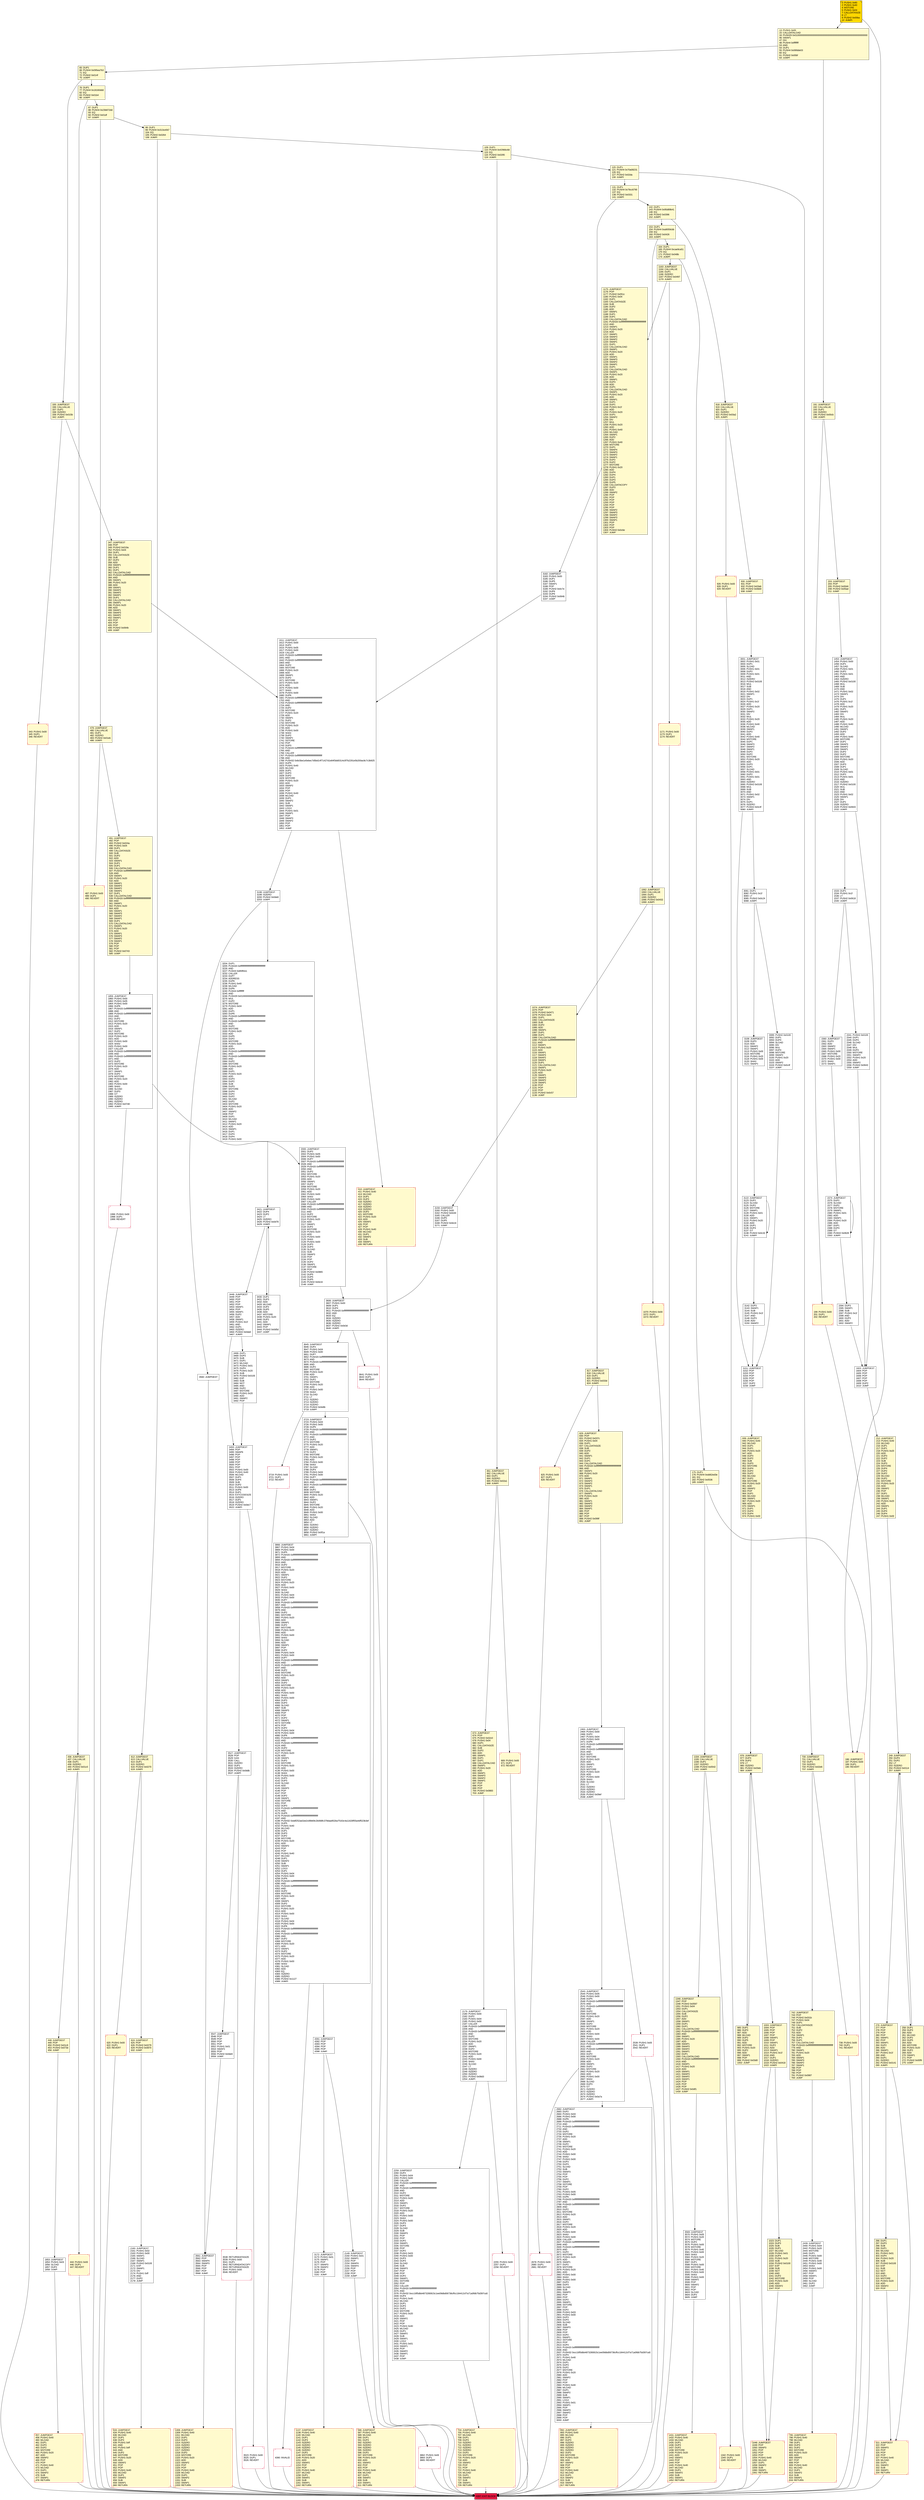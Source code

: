 digraph G {
bgcolor=transparent rankdir=UD;
node [shape=box style=filled color=black fillcolor=white fontname=arial fontcolor=black];
1560 [label="1560: JUMPDEST\l1561: DUP3\l1562: ADD\l1563: SWAP2\l1564: SWAP1\l1565: PUSH1 0x00\l1567: MSTORE\l1568: PUSH1 0x20\l1570: PUSH1 0x00\l1572: SHA3\l1573: SWAP1\l" ];
1594 [label="1594: DUP3\l1595: SWAP1\l1596: SUB\l1597: PUSH1 0x1f\l1599: AND\l1600: DUP3\l1601: ADD\l1602: SWAP2\l" ];
2000 [label="2000: JUMPDEST\l2001: DUP2\l2002: PUSH1 0x05\l2004: PUSH1 0x00\l2006: DUP7\l2007: PUSH20 0xffffffffffffffffffffffffffffffffffffffff\l2028: AND\l2029: PUSH20 0xffffffffffffffffffffffffffffffffffffffff\l2050: AND\l2051: DUP2\l2052: MSTORE\l2053: PUSH1 0x20\l2055: ADD\l2056: SWAP1\l2057: DUP2\l2058: MSTORE\l2059: PUSH1 0x20\l2061: ADD\l2062: PUSH1 0x00\l2064: SHA3\l2065: PUSH1 0x00\l2067: CALLER\l2068: PUSH20 0xffffffffffffffffffffffffffffffffffffffff\l2089: AND\l2090: PUSH20 0xffffffffffffffffffffffffffffffffffffffff\l2111: AND\l2112: DUP2\l2113: MSTORE\l2114: PUSH1 0x20\l2116: ADD\l2117: SWAP1\l2118: DUP2\l2119: MSTORE\l2120: PUSH1 0x20\l2122: ADD\l2123: PUSH1 0x00\l2125: SHA3\l2126: PUSH1 0x00\l2128: DUP3\l2129: DUP3\l2130: SLOAD\l2131: SUB\l2132: SWAP3\l2133: POP\l2134: POP\l2135: DUP2\l2136: SWAP1\l2137: SSTORE\l2138: POP\l2139: PUSH2 0x0865\l2142: DUP5\l2143: DUP5\l2144: DUP5\l2145: PUSH2 0x0e16\l2148: JUMP\l" ];
258 [label="258: DUP1\l259: DUP3\l260: ADD\l261: MLOAD\l262: DUP2\l263: DUP5\l264: ADD\l265: MSTORE\l266: PUSH1 0x20\l268: DUP2\l269: ADD\l270: SWAP1\l271: POP\l272: PUSH2 0x00f9\l275: JUMP\l" fillcolor=lemonchiffon ];
491 [label="491: JUMPDEST\l492: POP\l493: PUSH2 0x024a\l496: PUSH1 0x04\l498: DUP1\l499: CALLDATASIZE\l500: SUB\l501: DUP2\l502: ADD\l503: SWAP1\l504: DUP1\l505: DUP1\l506: CALLDATALOAD\l507: PUSH20 0xffffffffffffffffffffffffffffffffffffffff\l528: AND\l529: SWAP1\l530: PUSH1 0x20\l532: ADD\l533: SWAP1\l534: SWAP3\l535: SWAP2\l536: SWAP1\l537: DUP1\l538: CALLDATALOAD\l539: PUSH20 0xffffffffffffffffffffffffffffffffffffffff\l560: AND\l561: SWAP1\l562: PUSH1 0x20\l564: ADD\l565: SWAP1\l566: SWAP3\l567: SWAP2\l568: SWAP1\l569: DUP1\l570: CALLDATALOAD\l571: SWAP1\l572: PUSH1 0x20\l574: ADD\l575: SWAP1\l576: SWAP3\l577: SWAP2\l578: SWAP1\l579: POP\l580: POP\l581: POP\l582: PUSH2 0x0743\l585: JUMP\l" fillcolor=lemonchiffon ];
164 [label="164: DUP1\l165: PUSH4 0xcae9ca51\l170: EQ\l171: PUSH2 0x048b\l174: JUMPI\l" fillcolor=lemonchiffon ];
939 [label="939: JUMPDEST\l940: PUSH1 0x40\l942: MLOAD\l943: DUP1\l944: DUP1\l945: PUSH1 0x20\l947: ADD\l948: DUP3\l949: DUP2\l950: SUB\l951: DUP3\l952: MSTORE\l953: DUP4\l954: DUP2\l955: DUP2\l956: MLOAD\l957: DUP2\l958: MSTORE\l959: PUSH1 0x20\l961: ADD\l962: SWAP2\l963: POP\l964: DUP1\l965: MLOAD\l966: SWAP1\l967: PUSH1 0x20\l969: ADD\l970: SWAP1\l971: DUP1\l972: DUP4\l973: DUP4\l974: PUSH1 0x00\l" fillcolor=lemonchiffon ];
3081 [label="3081: DUP1\l3082: PUSH1 0x1f\l3084: LT\l3085: PUSH2 0x0c24\l3088: JUMPI\l" ];
444 [label="444: PUSH1 0x00\l446: DUP1\l447: REVERT\l" fillcolor=lemonchiffon shape=Msquare color=crimson ];
3527 [label="3527: JUMPDEST\l3528: POP\l3529: GAS\l3530: CALL\l3531: ISZERO\l3532: DUP1\l3533: ISZERO\l3534: PUSH2 0x0ddb\l3537: JUMPI\l" ];
1308 [label="1308: JUMPDEST\l1309: PUSH1 0x40\l1311: MLOAD\l1312: DUP1\l1313: DUP3\l1314: ISZERO\l1315: ISZERO\l1316: ISZERO\l1317: ISZERO\l1318: DUP2\l1319: MSTORE\l1320: PUSH1 0x20\l1322: ADD\l1323: SWAP2\l1324: POP\l1325: POP\l1326: PUSH1 0x40\l1328: MLOAD\l1329: DUP1\l1330: SWAP2\l1331: SUB\l1332: SWAP1\l1333: RETURN\l" fillcolor=lemonchiffon shape=Msquare color=crimson ];
296 [label="296: DUP1\l297: DUP3\l298: SUB\l299: DUP1\l300: MLOAD\l301: PUSH1 0x01\l303: DUP4\l304: PUSH1 0x20\l306: SUB\l307: PUSH2 0x0100\l310: EXP\l311: SUB\l312: NOT\l313: AND\l314: DUP2\l315: MSTORE\l316: PUSH1 0x20\l318: ADD\l319: SWAP2\l320: POP\l" fillcolor=lemonchiffon ];
3547 [label="3547: JUMPDEST\l3548: POP\l3549: POP\l3550: POP\l3551: POP\l3552: PUSH1 0x01\l3554: SWAP2\l3555: POP\l3556: PUSH2 0x0de9\l3559: JUMP\l" ];
1163 [label="1163: JUMPDEST\l1164: CALLVALUE\l1165: DUP1\l1166: ISZERO\l1167: PUSH2 0x0497\l1170: JUMPI\l" fillcolor=lemonchiffon ];
1453 [label="1453: JUMPDEST\l1454: PUSH1 0x00\l1456: DUP1\l1457: SLOAD\l1458: PUSH1 0x01\l1460: DUP2\l1461: PUSH1 0x01\l1463: AND\l1464: ISZERO\l1465: PUSH2 0x0100\l1468: MUL\l1469: SUB\l1470: AND\l1471: PUSH1 0x02\l1473: SWAP1\l1474: DIV\l1475: DUP1\l1476: PUSH1 0x1f\l1478: ADD\l1479: PUSH1 0x20\l1481: DUP1\l1482: SWAP2\l1483: DIV\l1484: MUL\l1485: PUSH1 0x20\l1487: ADD\l1488: PUSH1 0x40\l1490: MLOAD\l1491: SWAP1\l1492: DUP2\l1493: ADD\l1494: PUSH1 0x40\l1496: MSTORE\l1497: DUP1\l1498: SWAP3\l1499: SWAP2\l1500: SWAP1\l1501: DUP2\l1502: DUP2\l1503: MSTORE\l1504: PUSH1 0x20\l1506: ADD\l1507: DUP3\l1508: DUP1\l1509: SLOAD\l1510: PUSH1 0x01\l1512: DUP2\l1513: PUSH1 0x01\l1515: AND\l1516: ISZERO\l1517: PUSH2 0x0100\l1520: MUL\l1521: SUB\l1522: AND\l1523: PUSH1 0x02\l1525: SWAP1\l1526: DIV\l1527: DUP1\l1528: ISZERO\l1529: PUSH2 0x0643\l1532: JUMPI\l" ];
1431 [label="1431: JUMPDEST\l1432: PUSH1 0x40\l1434: MLOAD\l1435: DUP1\l1436: DUP3\l1437: DUP2\l1438: MSTORE\l1439: PUSH1 0x20\l1441: ADD\l1442: SWAP2\l1443: POP\l1444: POP\l1445: PUSH1 0x40\l1447: MLOAD\l1448: DUP1\l1449: SWAP2\l1450: SUB\l1451: SWAP1\l1452: RETURN\l" fillcolor=lemonchiffon shape=Msquare color=crimson ];
1541 [label="1541: PUSH2 0x0100\l1544: DUP1\l1545: DUP4\l1546: SLOAD\l1547: DIV\l1548: MUL\l1549: DUP4\l1550: MSTORE\l1551: SWAP2\l1552: PUSH1 0x20\l1554: ADD\l1555: SWAP2\l1556: PUSH2 0x0643\l1559: JUMP\l" ];
3560 [label="3560: JUMPDEST\l" ];
3719 [label="3719: PUSH1 0x00\l3721: DUP1\l3722: REVERT\l" shape=Msquare color=crimson ];
742 [label="742: JUMPDEST\l743: POP\l744: PUSH2 0x031b\l747: PUSH1 0x04\l749: DUP1\l750: CALLDATASIZE\l751: SUB\l752: DUP2\l753: ADD\l754: SWAP1\l755: DUP1\l756: DUP1\l757: CALLDATALOAD\l758: PUSH20 0xffffffffffffffffffffffffffffffffffffffff\l779: AND\l780: SWAP1\l781: PUSH1 0x20\l783: ADD\l784: SWAP1\l785: SWAP3\l786: SWAP2\l787: SWAP1\l788: POP\l789: POP\l790: POP\l791: PUSH2 0x0987\l794: JUMP\l" fillcolor=lemonchiffon ];
4397 [label="4397: EXIT BLOCK\l" fillcolor=crimson ];
1171 [label="1171: PUSH1 0x00\l1173: DUP1\l1174: REVERT\l" fillcolor=lemonchiffon shape=Msquare color=crimson ];
191 [label="191: JUMPDEST\l192: CALLVALUE\l193: DUP1\l194: ISZERO\l195: PUSH2 0x00cb\l198: JUMPI\l" fillcolor=lemonchiffon ];
985 [label="985: DUP1\l986: DUP3\l987: ADD\l988: MLOAD\l989: DUP2\l990: DUP5\l991: ADD\l992: MSTORE\l993: PUSH1 0x20\l995: DUP2\l996: ADD\l997: SWAP1\l998: POP\l999: PUSH2 0x03d0\l1002: JUMP\l" fillcolor=lemonchiffon ];
669 [label="669: PUSH1 0x00\l671: DUP1\l672: REVERT\l" fillcolor=lemonchiffon shape=Msquare color=crimson ];
3182 [label="3182: JUMPDEST\l3183: PUSH1 0x00\l3185: DUP1\l3186: DUP5\l3187: SWAP1\l3188: POP\l3189: PUSH2 0x0c7e\l3192: DUP6\l3193: DUP6\l3194: PUSH2 0x064b\l3197: JUMP\l" ];
276 [label="276: JUMPDEST\l277: POP\l278: POP\l279: POP\l280: POP\l281: SWAP1\l282: POP\l283: SWAP1\l284: DUP2\l285: ADD\l286: SWAP1\l287: PUSH1 0x1f\l289: AND\l290: DUP1\l291: ISZERO\l292: PUSH2 0x0141\l295: JUMPI\l" fillcolor=lemonchiffon ];
2682 [label="2682: JUMPDEST\l2683: DUP2\l2684: PUSH1 0x04\l2686: PUSH1 0x00\l2688: DUP6\l2689: PUSH20 0xffffffffffffffffffffffffffffffffffffffff\l2710: AND\l2711: PUSH20 0xffffffffffffffffffffffffffffffffffffffff\l2732: AND\l2733: DUP2\l2734: MSTORE\l2735: PUSH1 0x20\l2737: ADD\l2738: SWAP1\l2739: DUP2\l2740: MSTORE\l2741: PUSH1 0x20\l2743: ADD\l2744: PUSH1 0x00\l2746: SHA3\l2747: PUSH1 0x00\l2749: DUP3\l2750: DUP3\l2751: SLOAD\l2752: SUB\l2753: SWAP3\l2754: POP\l2755: POP\l2756: DUP2\l2757: SWAP1\l2758: SSTORE\l2759: POP\l2760: DUP2\l2761: PUSH1 0x05\l2763: PUSH1 0x00\l2765: DUP6\l2766: PUSH20 0xffffffffffffffffffffffffffffffffffffffff\l2787: AND\l2788: PUSH20 0xffffffffffffffffffffffffffffffffffffffff\l2809: AND\l2810: DUP2\l2811: MSTORE\l2812: PUSH1 0x20\l2814: ADD\l2815: SWAP1\l2816: DUP2\l2817: MSTORE\l2818: PUSH1 0x20\l2820: ADD\l2821: PUSH1 0x00\l2823: SHA3\l2824: PUSH1 0x00\l2826: CALLER\l2827: PUSH20 0xffffffffffffffffffffffffffffffffffffffff\l2848: AND\l2849: PUSH20 0xffffffffffffffffffffffffffffffffffffffff\l2870: AND\l2871: DUP2\l2872: MSTORE\l2873: PUSH1 0x20\l2875: ADD\l2876: SWAP1\l2877: DUP2\l2878: MSTORE\l2879: PUSH1 0x20\l2881: ADD\l2882: PUSH1 0x00\l2884: SHA3\l2885: PUSH1 0x00\l2887: DUP3\l2888: DUP3\l2889: SLOAD\l2890: SUB\l2891: SWAP3\l2892: POP\l2893: POP\l2894: DUP2\l2895: SWAP1\l2896: SSTORE\l2897: POP\l2898: DUP2\l2899: PUSH1 0x03\l2901: PUSH1 0x00\l2903: DUP3\l2904: DUP3\l2905: SLOAD\l2906: SUB\l2907: SWAP3\l2908: POP\l2909: POP\l2910: DUP2\l2911: SWAP1\l2912: SSTORE\l2913: POP\l2914: DUP3\l2915: PUSH20 0xffffffffffffffffffffffffffffffffffffffff\l2936: AND\l2937: PUSH32 0xcc16f5dbb4873280815c1ee09dbd06736cffcc184412cf7a71a0fdb75d397ca5\l2970: DUP4\l2971: PUSH1 0x40\l2973: MLOAD\l2974: DUP1\l2975: DUP3\l2976: DUP2\l2977: MSTORE\l2978: PUSH1 0x20\l2980: ADD\l2981: SWAP2\l2982: POP\l2983: POP\l2984: PUSH1 0x40\l2986: MLOAD\l2987: DUP1\l2988: SWAP2\l2989: SUB\l2990: SWAP1\l2991: LOG2\l2992: PUSH1 0x01\l2994: SWAP1\l2995: POP\l2996: SWAP3\l2997: SWAP2\l2998: POP\l2999: POP\l3000: JUMP\l" ];
3108 [label="3108: JUMPDEST\l3109: DUP3\l3110: ADD\l3111: SWAP2\l3112: SWAP1\l3113: PUSH1 0x00\l3115: MSTORE\l3116: PUSH1 0x20\l3118: PUSH1 0x00\l3120: SHA3\l3121: SWAP1\l" ];
926 [label="926: PUSH1 0x00\l928: DUP1\l929: REVERT\l" fillcolor=lemonchiffon shape=Msquare color=crimson ];
335 [label="335: JUMPDEST\l336: CALLVALUE\l337: DUP1\l338: ISZERO\l339: PUSH2 0x015b\l342: JUMPI\l" fillcolor=lemonchiffon ];
892 [label="892: JUMPDEST\l893: PUSH1 0x40\l895: MLOAD\l896: DUP1\l897: DUP3\l898: ISZERO\l899: ISZERO\l900: ISZERO\l901: ISZERO\l902: DUP2\l903: MSTORE\l904: PUSH1 0x20\l906: ADD\l907: SWAP2\l908: POP\l909: POP\l910: PUSH1 0x40\l912: MLOAD\l913: DUP1\l914: SWAP2\l915: SUB\l916: SWAP1\l917: RETURN\l" fillcolor=lemonchiffon shape=Msquare color=crimson ];
1859 [label="1859: JUMPDEST\l1860: PUSH1 0x00\l1862: PUSH1 0x05\l1864: PUSH1 0x00\l1866: DUP6\l1867: PUSH20 0xffffffffffffffffffffffffffffffffffffffff\l1888: AND\l1889: PUSH20 0xffffffffffffffffffffffffffffffffffffffff\l1910: AND\l1911: DUP2\l1912: MSTORE\l1913: PUSH1 0x20\l1915: ADD\l1916: SWAP1\l1917: DUP2\l1918: MSTORE\l1919: PUSH1 0x20\l1921: ADD\l1922: PUSH1 0x00\l1924: SHA3\l1925: PUSH1 0x00\l1927: CALLER\l1928: PUSH20 0xffffffffffffffffffffffffffffffffffffffff\l1949: AND\l1950: PUSH20 0xffffffffffffffffffffffffffffffffffffffff\l1971: AND\l1972: DUP2\l1973: MSTORE\l1974: PUSH1 0x20\l1976: ADD\l1977: SWAP1\l1978: DUP2\l1979: MSTORE\l1980: PUSH1 0x20\l1982: ADD\l1983: PUSH1 0x00\l1985: SHA3\l1986: SLOAD\l1987: DUP3\l1988: GT\l1989: ISZERO\l1990: ISZERO\l1991: ISZERO\l1992: PUSH2 0x07d0\l1995: JUMPI\l" ];
738 [label="738: PUSH1 0x00\l740: DUP1\l741: REVERT\l" fillcolor=lemonchiffon shape=Msquare color=crimson ];
487 [label="487: PUSH1 0x00\l489: DUP1\l490: REVERT\l" fillcolor=lemonchiffon shape=Msquare color=crimson ];
829 [label="829: JUMPDEST\l830: POP\l831: PUSH2 0x037c\l834: PUSH1 0x04\l836: DUP1\l837: CALLDATASIZE\l838: SUB\l839: DUP2\l840: ADD\l841: SWAP1\l842: DUP1\l843: DUP1\l844: CALLDATALOAD\l845: PUSH20 0xffffffffffffffffffffffffffffffffffffffff\l866: AND\l867: SWAP1\l868: PUSH1 0x20\l870: ADD\l871: SWAP1\l872: SWAP3\l873: SWAP2\l874: SWAP1\l875: DUP1\l876: CALLDATALOAD\l877: SWAP1\l878: PUSH1 0x20\l880: ADD\l881: SWAP1\l882: SWAP3\l883: SWAP2\l884: SWAP1\l885: POP\l886: POP\l887: POP\l888: PUSH2 0x099f\l891: JUMP\l" fillcolor=lemonchiffon ];
2539 [label="2539: PUSH1 0x00\l2541: DUP1\l2542: REVERT\l" shape=Msquare color=crimson ];
1137 [label="1137: JUMPDEST\l1138: PUSH1 0x40\l1140: MLOAD\l1141: DUP1\l1142: DUP3\l1143: ISZERO\l1144: ISZERO\l1145: ISZERO\l1146: ISZERO\l1147: DUP2\l1148: MSTORE\l1149: PUSH1 0x20\l1151: ADD\l1152: SWAP2\l1153: POP\l1154: POP\l1155: PUSH1 0x40\l1157: MLOAD\l1158: DUP1\l1159: SWAP2\l1160: SUB\l1161: SWAP1\l1162: RETURN\l" fillcolor=lemonchiffon shape=Msquare color=crimson ];
448 [label="448: JUMPDEST\l449: POP\l450: PUSH2 0x01c9\l453: PUSH2 0x073d\l456: JUMP\l" fillcolor=lemonchiffon ];
131 [label="131: DUP1\l132: PUSH4 0x79cc6790\l137: EQ\l138: PUSH2 0x0331\l141: JUMPI\l" fillcolor=lemonchiffon ];
3001 [label="3001: JUMPDEST\l3002: PUSH1 0x01\l3004: DUP1\l3005: SLOAD\l3006: PUSH1 0x01\l3008: DUP2\l3009: PUSH1 0x01\l3011: AND\l3012: ISZERO\l3013: PUSH2 0x0100\l3016: MUL\l3017: SUB\l3018: AND\l3019: PUSH1 0x02\l3021: SWAP1\l3022: DIV\l3023: DUP1\l3024: PUSH1 0x1f\l3026: ADD\l3027: PUSH1 0x20\l3029: DUP1\l3030: SWAP2\l3031: DIV\l3032: MUL\l3033: PUSH1 0x20\l3035: ADD\l3036: PUSH1 0x40\l3038: MLOAD\l3039: SWAP1\l3040: DUP2\l3041: ADD\l3042: PUSH1 0x40\l3044: MSTORE\l3045: DUP1\l3046: SWAP3\l3047: SWAP2\l3048: SWAP1\l3049: DUP2\l3050: DUP2\l3051: MSTORE\l3052: PUSH1 0x20\l3054: ADD\l3055: DUP3\l3056: DUP1\l3057: SLOAD\l3058: PUSH1 0x01\l3060: DUP2\l3061: PUSH1 0x01\l3063: AND\l3064: ISZERO\l3065: PUSH2 0x0100\l3068: MUL\l3069: SUB\l3070: AND\l3071: PUSH1 0x02\l3073: SWAP1\l3074: DIV\l3075: DUP1\l3076: ISZERO\l3077: PUSH2 0x0c4f\l3080: JUMPI\l" ];
976 [label="976: JUMPDEST\l977: DUP4\l978: DUP2\l979: LT\l980: ISZERO\l981: PUSH2 0x03eb\l984: JUMPI\l" fillcolor=lemonchiffon ];
3089 [label="3089: PUSH2 0x0100\l3092: DUP1\l3093: DUP4\l3094: SLOAD\l3095: DIV\l3096: MUL\l3097: DUP4\l3098: MSTORE\l3099: SWAP2\l3100: PUSH1 0x20\l3102: ADD\l3103: SWAP2\l3104: PUSH2 0x0c4f\l3107: JUMP\l" ];
175 [label="175: DUP1\l176: PUSH4 0xdd62ed3e\l181: EQ\l182: PUSH2 0x0536\l185: JUMPI\l" fillcolor=lemonchiffon ];
76 [label="76: DUP1\l77: PUSH4 0x18160ddd\l82: EQ\l83: PUSH2 0x01b4\l86: JUMPI\l" fillcolor=lemonchiffon ];
2439 [label="2439: JUMPDEST\l2440: PUSH1 0x04\l2442: PUSH1 0x20\l2444: MSTORE\l2445: DUP1\l2446: PUSH1 0x00\l2448: MSTORE\l2449: PUSH1 0x40\l2451: PUSH1 0x00\l2453: SHA3\l2454: PUSH1 0x00\l2456: SWAP2\l2457: POP\l2458: SWAP1\l2459: POP\l2460: SLOAD\l2461: DUP2\l2462: JUMP\l" ];
3561 [label="3561: JUMPDEST\l3562: POP\l3563: SWAP4\l3564: SWAP3\l3565: POP\l3566: POP\l3567: POP\l3568: JUMP\l" ];
2149 [label="2149: JUMPDEST\l2150: PUSH1 0x01\l2152: SWAP1\l2153: POP\l2154: SWAP4\l2155: SWAP3\l2156: POP\l2157: POP\l2158: POP\l2159: JUMP\l" ];
3523 [label="3523: PUSH1 0x00\l3525: DUP1\l3526: REVERT\l" shape=Msquare color=crimson ];
142 [label="142: DUP1\l143: PUSH4 0x95d89b41\l148: EQ\l149: PUSH2 0x0396\l152: JUMPI\l" fillcolor=lemonchiffon ];
212 [label="212: JUMPDEST\l213: PUSH1 0x40\l215: MLOAD\l216: DUP1\l217: DUP1\l218: PUSH1 0x20\l220: ADD\l221: DUP3\l222: DUP2\l223: SUB\l224: DUP3\l225: MSTORE\l226: DUP4\l227: DUP2\l228: DUP2\l229: MLOAD\l230: DUP2\l231: MSTORE\l232: PUSH1 0x20\l234: ADD\l235: SWAP2\l236: POP\l237: DUP1\l238: MLOAD\l239: SWAP1\l240: PUSH1 0x20\l242: ADD\l243: SWAP1\l244: DUP1\l245: DUP4\l246: DUP4\l247: PUSH1 0x00\l" fillcolor=lemonchiffon ];
2179 [label="2179: JUMPDEST\l2180: PUSH1 0x00\l2182: DUP2\l2183: PUSH1 0x04\l2185: PUSH1 0x00\l2187: CALLER\l2188: PUSH20 0xffffffffffffffffffffffffffffffffffffffff\l2209: AND\l2210: PUSH20 0xffffffffffffffffffffffffffffffffffffffff\l2231: AND\l2232: DUP2\l2233: MSTORE\l2234: PUSH1 0x20\l2236: ADD\l2237: SWAP1\l2238: DUP2\l2239: MSTORE\l2240: PUSH1 0x20\l2242: ADD\l2243: PUSH1 0x00\l2245: SHA3\l2246: SLOAD\l2247: LT\l2248: ISZERO\l2249: ISZERO\l2250: ISZERO\l2251: PUSH2 0x08d3\l2254: JUMPI\l" ];
199 [label="199: PUSH1 0x00\l201: DUP1\l202: REVERT\l" fillcolor=lemonchiffon shape=Msquare color=crimson ];
3159 [label="3159: JUMPDEST\l3160: PUSH1 0x00\l3162: PUSH2 0x0c64\l3165: CALLER\l3166: DUP5\l3167: DUP5\l3168: PUSH2 0x0e16\l3171: JUMP\l" ];
4391 [label="4391: JUMPDEST\l4392: POP\l4393: POP\l4394: POP\l4395: POP\l4396: JUMP\l" ];
120 [label="120: DUP1\l121: PUSH4 0x70a08231\l126: EQ\l127: PUSH2 0x02da\l130: JUMPI\l" fillcolor=lemonchiffon ];
1996 [label="1996: PUSH1 0x00\l1998: DUP1\l1999: REVERT\l" shape=Msquare color=crimson ];
436 [label="436: JUMPDEST\l437: CALLVALUE\l438: DUP1\l439: ISZERO\l440: PUSH2 0x01c0\l443: JUMPI\l" fillcolor=lemonchiffon ];
2255 [label="2255: PUSH1 0x00\l2257: DUP1\l2258: REVERT\l" shape=Msquare color=crimson ];
1603 [label="1603: JUMPDEST\l1604: POP\l1605: POP\l1606: POP\l1607: POP\l1608: POP\l1609: DUP2\l1610: JUMP\l" ];
586 [label="586: JUMPDEST\l587: PUSH1 0x40\l589: MLOAD\l590: DUP1\l591: DUP3\l592: ISZERO\l593: ISZERO\l594: ISZERO\l595: ISZERO\l596: DUP2\l597: MSTORE\l598: PUSH1 0x20\l600: ADD\l601: SWAP2\l602: POP\l603: POP\l604: PUSH1 0x40\l606: MLOAD\l607: DUP1\l608: SWAP2\l609: SUB\l610: SWAP1\l611: RETURN\l" fillcolor=lemonchiffon shape=Msquare color=crimson ];
3866 [label="3866: JUMPDEST\l3867: PUSH1 0x04\l3869: PUSH1 0x00\l3871: DUP5\l3872: PUSH20 0xffffffffffffffffffffffffffffffffffffffff\l3893: AND\l3894: PUSH20 0xffffffffffffffffffffffffffffffffffffffff\l3915: AND\l3916: DUP2\l3917: MSTORE\l3918: PUSH1 0x20\l3920: ADD\l3921: SWAP1\l3922: DUP2\l3923: MSTORE\l3924: PUSH1 0x20\l3926: ADD\l3927: PUSH1 0x00\l3929: SHA3\l3930: SLOAD\l3931: PUSH1 0x04\l3933: PUSH1 0x00\l3935: DUP7\l3936: PUSH20 0xffffffffffffffffffffffffffffffffffffffff\l3957: AND\l3958: PUSH20 0xffffffffffffffffffffffffffffffffffffffff\l3979: AND\l3980: DUP2\l3981: MSTORE\l3982: PUSH1 0x20\l3984: ADD\l3985: SWAP1\l3986: DUP2\l3987: MSTORE\l3988: PUSH1 0x20\l3990: ADD\l3991: PUSH1 0x00\l3993: SHA3\l3994: SLOAD\l3995: ADD\l3996: SWAP1\l3997: POP\l3998: DUP2\l3999: PUSH1 0x04\l4001: PUSH1 0x00\l4003: DUP7\l4004: PUSH20 0xffffffffffffffffffffffffffffffffffffffff\l4025: AND\l4026: PUSH20 0xffffffffffffffffffffffffffffffffffffffff\l4047: AND\l4048: DUP2\l4049: MSTORE\l4050: PUSH1 0x20\l4052: ADD\l4053: SWAP1\l4054: DUP2\l4055: MSTORE\l4056: PUSH1 0x20\l4058: ADD\l4059: PUSH1 0x00\l4061: SHA3\l4062: PUSH1 0x00\l4064: DUP3\l4065: DUP3\l4066: SLOAD\l4067: SUB\l4068: SWAP3\l4069: POP\l4070: POP\l4071: DUP2\l4072: SWAP1\l4073: SSTORE\l4074: POP\l4075: DUP2\l4076: PUSH1 0x04\l4078: PUSH1 0x00\l4080: DUP6\l4081: PUSH20 0xffffffffffffffffffffffffffffffffffffffff\l4102: AND\l4103: PUSH20 0xffffffffffffffffffffffffffffffffffffffff\l4124: AND\l4125: DUP2\l4126: MSTORE\l4127: PUSH1 0x20\l4129: ADD\l4130: SWAP1\l4131: DUP2\l4132: MSTORE\l4133: PUSH1 0x20\l4135: ADD\l4136: PUSH1 0x00\l4138: SHA3\l4139: PUSH1 0x00\l4141: DUP3\l4142: DUP3\l4143: SLOAD\l4144: ADD\l4145: SWAP3\l4146: POP\l4147: POP\l4148: DUP2\l4149: SWAP1\l4150: SSTORE\l4151: POP\l4152: DUP3\l4153: PUSH20 0xffffffffffffffffffffffffffffffffffffffff\l4174: AND\l4175: DUP5\l4176: PUSH20 0xffffffffffffffffffffffffffffffffffffffff\l4197: AND\l4198: PUSH32 0xddf252ad1be2c89b69c2b068fc378daa952ba7f163c4a11628f55a4df523b3ef\l4231: DUP5\l4232: PUSH1 0x40\l4234: MLOAD\l4235: DUP1\l4236: DUP3\l4237: DUP2\l4238: MSTORE\l4239: PUSH1 0x20\l4241: ADD\l4242: SWAP2\l4243: POP\l4244: POP\l4245: PUSH1 0x40\l4247: MLOAD\l4248: DUP1\l4249: SWAP2\l4250: SUB\l4251: SWAP1\l4252: LOG3\l4253: DUP1\l4254: PUSH1 0x04\l4256: PUSH1 0x00\l4258: DUP6\l4259: PUSH20 0xffffffffffffffffffffffffffffffffffffffff\l4280: AND\l4281: PUSH20 0xffffffffffffffffffffffffffffffffffffffff\l4302: AND\l4303: DUP2\l4304: MSTORE\l4305: PUSH1 0x20\l4307: ADD\l4308: SWAP1\l4309: DUP2\l4310: MSTORE\l4311: PUSH1 0x20\l4313: ADD\l4314: PUSH1 0x00\l4316: SHA3\l4317: SLOAD\l4318: PUSH1 0x04\l4320: PUSH1 0x00\l4322: DUP8\l4323: PUSH20 0xffffffffffffffffffffffffffffffffffffffff\l4344: AND\l4345: PUSH20 0xffffffffffffffffffffffffffffffffffffffff\l4366: AND\l4367: DUP2\l4368: MSTORE\l4369: PUSH1 0x20\l4371: ADD\l4372: SWAP1\l4373: DUP2\l4374: MSTORE\l4375: PUSH1 0x20\l4377: ADD\l4378: PUSH1 0x00\l4380: SHA3\l4381: SLOAD\l4382: ADD\l4383: EQ\l4384: ISZERO\l4385: ISZERO\l4386: PUSH2 0x1127\l4389: JUMPI\l" ];
2160 [label="2160: JUMPDEST\l2161: PUSH1 0x02\l2163: PUSH1 0x00\l2165: SWAP1\l2166: SLOAD\l2167: SWAP1\l2168: PUSH2 0x0100\l2171: EXP\l2172: SWAP1\l2173: DIV\l2174: PUSH1 0xff\l2176: AND\l2177: DUP2\l2178: JUMP\l" ];
3151 [label="3151: JUMPDEST\l3152: POP\l3153: POP\l3154: POP\l3155: POP\l3156: POP\l3157: DUP2\l3158: JUMP\l" ];
457 [label="457: JUMPDEST\l458: PUSH1 0x40\l460: MLOAD\l461: DUP1\l462: DUP3\l463: DUP2\l464: MSTORE\l465: PUSH1 0x20\l467: ADD\l468: SWAP2\l469: POP\l470: POP\l471: PUSH1 0x40\l473: MLOAD\l474: DUP1\l475: SWAP2\l476: SUB\l477: SWAP1\l478: RETURN\l" fillcolor=lemonchiffon shape=Msquare color=crimson ];
3198 [label="3198: JUMPDEST\l3199: ISZERO\l3200: PUSH2 0x0de8\l3203: JUMPI\l" ];
1533 [label="1533: DUP1\l1534: PUSH1 0x1f\l1536: LT\l1537: PUSH2 0x0618\l1540: JUMPI\l" ];
3142 [label="3142: DUP3\l3143: SWAP1\l3144: SUB\l3145: PUSH1 0x1f\l3147: AND\l3148: DUP3\l3149: ADD\l3150: SWAP2\l" ];
1048 [label="1048: JUMPDEST\l1049: POP\l1050: SWAP3\l1051: POP\l1052: POP\l1053: POP\l1054: PUSH1 0x40\l1056: MLOAD\l1057: DUP1\l1058: SWAP2\l1059: SUB\l1060: SWAP1\l1061: RETURN\l" fillcolor=lemonchiffon shape=Msquare color=crimson ];
1611 [label="1611: JUMPDEST\l1612: PUSH1 0x00\l1614: DUP2\l1615: PUSH1 0x05\l1617: PUSH1 0x00\l1619: CALLER\l1620: PUSH20 0xffffffffffffffffffffffffffffffffffffffff\l1641: AND\l1642: PUSH20 0xffffffffffffffffffffffffffffffffffffffff\l1663: AND\l1664: DUP2\l1665: MSTORE\l1666: PUSH1 0x20\l1668: ADD\l1669: SWAP1\l1670: DUP2\l1671: MSTORE\l1672: PUSH1 0x20\l1674: ADD\l1675: PUSH1 0x00\l1677: SHA3\l1678: PUSH1 0x00\l1680: DUP6\l1681: PUSH20 0xffffffffffffffffffffffffffffffffffffffff\l1702: AND\l1703: PUSH20 0xffffffffffffffffffffffffffffffffffffffff\l1724: AND\l1725: DUP2\l1726: MSTORE\l1727: PUSH1 0x20\l1729: ADD\l1730: SWAP1\l1731: DUP2\l1732: MSTORE\l1733: PUSH1 0x20\l1735: ADD\l1736: PUSH1 0x00\l1738: SHA3\l1739: DUP2\l1740: SWAP1\l1741: SSTORE\l1742: POP\l1743: DUP3\l1744: PUSH20 0xffffffffffffffffffffffffffffffffffffffff\l1765: AND\l1766: CALLER\l1767: PUSH20 0xffffffffffffffffffffffffffffffffffffffff\l1788: AND\l1789: PUSH32 0x8c5be1e5ebec7d5bd14f71427d1e84f3dd0314c0f7b2291e5b200ac8c7c3b925\l1822: DUP5\l1823: PUSH1 0x40\l1825: MLOAD\l1826: DUP1\l1827: DUP3\l1828: DUP2\l1829: MSTORE\l1830: PUSH1 0x20\l1832: ADD\l1833: SWAP2\l1834: POP\l1835: POP\l1836: PUSH1 0x40\l1838: MLOAD\l1839: DUP1\l1840: SWAP2\l1841: SUB\l1842: SWAP1\l1843: LOG3\l1844: PUSH1 0x01\l1846: SWAP1\l1847: POP\l1848: SWAP3\l1849: SWAP2\l1850: POP\l1851: POP\l1852: JUMP\l" ];
3569 [label="3569: JUMPDEST\l3570: PUSH1 0x05\l3572: PUSH1 0x20\l3574: MSTORE\l3575: DUP2\l3576: PUSH1 0x00\l3578: MSTORE\l3579: PUSH1 0x40\l3581: PUSH1 0x00\l3583: SHA3\l3584: PUSH1 0x20\l3586: MSTORE\l3587: DUP1\l3588: PUSH1 0x00\l3590: MSTORE\l3591: PUSH1 0x40\l3593: PUSH1 0x00\l3595: SHA3\l3596: PUSH1 0x00\l3598: SWAP2\l3599: POP\l3600: SWAP2\l3601: POP\l3602: POP\l3603: SLOAD\l3604: DUP2\l3605: JUMP\l" ];
3468 [label="3468: DUP1\l3469: DUP3\l3470: SUB\l3471: DUP1\l3472: MLOAD\l3473: PUSH1 0x01\l3475: DUP4\l3476: PUSH1 0x20\l3478: SUB\l3479: PUSH2 0x0100\l3482: EXP\l3483: SUB\l3484: NOT\l3485: AND\l3486: DUP2\l3487: MSTORE\l3488: PUSH1 0x20\l3490: ADD\l3491: SWAP2\l3492: POP\l" ];
3421 [label="3421: JUMPDEST\l3422: DUP4\l3423: DUP2\l3424: LT\l3425: ISZERO\l3426: PUSH2 0x0d78\l3429: JUMPI\l" ];
479 [label="479: JUMPDEST\l480: CALLVALUE\l481: DUP1\l482: ISZERO\l483: PUSH2 0x01eb\l486: JUMPI\l" fillcolor=lemonchiffon ];
2543 [label="2543: JUMPDEST\l2544: PUSH1 0x05\l2546: PUSH1 0x00\l2548: DUP5\l2549: PUSH20 0xffffffffffffffffffffffffffffffffffffffff\l2570: AND\l2571: PUSH20 0xffffffffffffffffffffffffffffffffffffffff\l2592: AND\l2593: DUP2\l2594: MSTORE\l2595: PUSH1 0x20\l2597: ADD\l2598: SWAP1\l2599: DUP2\l2600: MSTORE\l2601: PUSH1 0x20\l2603: ADD\l2604: PUSH1 0x00\l2606: SHA3\l2607: PUSH1 0x00\l2609: CALLER\l2610: PUSH20 0xffffffffffffffffffffffffffffffffffffffff\l2631: AND\l2632: PUSH20 0xffffffffffffffffffffffffffffffffffffffff\l2653: AND\l2654: DUP2\l2655: MSTORE\l2656: PUSH1 0x20\l2658: ADD\l2659: SWAP1\l2660: DUP2\l2661: MSTORE\l2662: PUSH1 0x20\l2664: ADD\l2665: PUSH1 0x00\l2667: SHA3\l2668: SLOAD\l2669: DUP3\l2670: GT\l2671: ISZERO\l2672: ISZERO\l2673: ISZERO\l2674: PUSH2 0x0a7a\l2677: JUMPI\l" ];
1062 [label="1062: JUMPDEST\l1063: CALLVALUE\l1064: DUP1\l1065: ISZERO\l1066: PUSH2 0x0432\l1069: JUMPI\l" fillcolor=lemonchiffon ];
1070 [label="1070: PUSH1 0x00\l1072: DUP1\l1073: REVERT\l" fillcolor=lemonchiffon shape=Msquare color=crimson ];
930 [label="930: JUMPDEST\l931: POP\l932: PUSH2 0x03ab\l935: PUSH2 0x0bb9\l938: JUMP\l" fillcolor=lemonchiffon ];
825 [label="825: PUSH1 0x00\l827: DUP1\l828: REVERT\l" fillcolor=lemonchiffon shape=Msquare color=crimson ];
3641 [label="3641: PUSH1 0x00\l3643: DUP1\l3644: REVERT\l" shape=Msquare color=crimson ];
4390 [label="4390: INVALID\l" shape=Msquare color=crimson ];
1853 [label="1853: JUMPDEST\l1854: PUSH1 0x03\l1856: SLOAD\l1857: DUP2\l1858: JUMP\l" ];
817 [label="817: JUMPDEST\l818: CALLVALUE\l819: DUP1\l820: ISZERO\l821: PUSH2 0x033d\l824: JUMPI\l" fillcolor=lemonchiffon ];
1346 [label="1346: JUMPDEST\l1347: POP\l1348: PUSH2 0x0597\l1351: PUSH1 0x04\l1353: DUP1\l1354: CALLDATASIZE\l1355: SUB\l1356: DUP2\l1357: ADD\l1358: SWAP1\l1359: DUP1\l1360: DUP1\l1361: CALLDATALOAD\l1362: PUSH20 0xffffffffffffffffffffffffffffffffffffffff\l1383: AND\l1384: SWAP1\l1385: PUSH1 0x20\l1387: ADD\l1388: SWAP1\l1389: SWAP3\l1390: SWAP2\l1391: SWAP1\l1392: DUP1\l1393: CALLDATALOAD\l1394: PUSH20 0xffffffffffffffffffffffffffffffffffffffff\l1415: AND\l1416: SWAP1\l1417: PUSH1 0x20\l1419: ADD\l1420: SWAP1\l1421: SWAP3\l1422: SWAP2\l1423: SWAP1\l1424: POP\l1425: POP\l1426: POP\l1427: PUSH2 0x0df1\l1430: JUMP\l" fillcolor=lemonchiffon ];
1342 [label="1342: PUSH1 0x00\l1344: DUP1\l1345: REVERT\l" fillcolor=lemonchiffon shape=Msquare color=crimson ];
3645 [label="3645: JUMPDEST\l3646: DUP2\l3647: PUSH1 0x04\l3649: PUSH1 0x00\l3651: DUP7\l3652: PUSH20 0xffffffffffffffffffffffffffffffffffffffff\l3673: AND\l3674: PUSH20 0xffffffffffffffffffffffffffffffffffffffff\l3695: AND\l3696: DUP2\l3697: MSTORE\l3698: PUSH1 0x20\l3700: ADD\l3701: SWAP1\l3702: DUP2\l3703: MSTORE\l3704: PUSH1 0x20\l3706: ADD\l3707: PUSH1 0x00\l3709: SHA3\l3710: SLOAD\l3711: LT\l3712: ISZERO\l3713: ISZERO\l3714: ISZERO\l3715: PUSH2 0x0e8b\l3718: JUMPI\l" ];
1074 [label="1074: JUMPDEST\l1075: POP\l1076: PUSH2 0x0471\l1079: PUSH1 0x04\l1081: DUP1\l1082: CALLDATASIZE\l1083: SUB\l1084: DUP2\l1085: ADD\l1086: SWAP1\l1087: DUP1\l1088: DUP1\l1089: CALLDATALOAD\l1090: PUSH20 0xffffffffffffffffffffffffffffffffffffffff\l1111: AND\l1112: SWAP1\l1113: PUSH1 0x20\l1115: ADD\l1116: SWAP1\l1117: SWAP3\l1118: SWAP2\l1119: SWAP1\l1120: DUP1\l1121: CALLDATALOAD\l1122: SWAP1\l1123: PUSH1 0x20\l1125: ADD\l1126: SWAP1\l1127: SWAP3\l1128: SWAP2\l1129: SWAP1\l1130: POP\l1131: POP\l1132: POP\l1133: PUSH2 0x0c57\l1136: JUMP\l" fillcolor=lemonchiffon ];
65 [label="65: DUP1\l66: PUSH4 0x095ea7b3\l71: EQ\l72: PUSH2 0x014f\l75: JUMPI\l" fillcolor=lemonchiffon ];
410 [label="410: JUMPDEST\l411: PUSH1 0x40\l413: MLOAD\l414: DUP1\l415: DUP3\l416: ISZERO\l417: ISZERO\l418: ISZERO\l419: ISZERO\l420: DUP2\l421: MSTORE\l422: PUSH1 0x20\l424: ADD\l425: SWAP2\l426: POP\l427: POP\l428: PUSH1 0x40\l430: MLOAD\l431: DUP1\l432: SWAP2\l433: SUB\l434: SWAP1\l435: RETURN\l" fillcolor=lemonchiffon shape=Msquare color=crimson ];
918 [label="918: JUMPDEST\l919: CALLVALUE\l920: DUP1\l921: ISZERO\l922: PUSH2 0x03a2\l925: JUMPI\l" fillcolor=lemonchiffon ];
795 [label="795: JUMPDEST\l796: PUSH1 0x40\l798: MLOAD\l799: DUP1\l800: DUP3\l801: DUP2\l802: MSTORE\l803: PUSH1 0x20\l805: ADD\l806: SWAP2\l807: POP\l808: POP\l809: PUSH1 0x40\l811: MLOAD\l812: DUP1\l813: SWAP2\l814: SUB\l815: SWAP1\l816: RETURN\l" fillcolor=lemonchiffon shape=Msquare color=crimson ];
3122 [label="3122: JUMPDEST\l3123: DUP2\l3124: SLOAD\l3125: DUP2\l3126: MSTORE\l3127: SWAP1\l3128: PUSH1 0x01\l3130: ADD\l3131: SWAP1\l3132: PUSH1 0x20\l3134: ADD\l3135: DUP1\l3136: DUP4\l3137: GT\l3138: PUSH2 0x0c32\l3141: JUMPI\l" ];
3448 [label="3448: JUMPDEST\l3449: POP\l3450: POP\l3451: POP\l3452: POP\l3453: SWAP1\l3454: POP\l3455: SWAP1\l3456: DUP2\l3457: ADD\l3458: SWAP1\l3459: PUSH1 0x1f\l3461: AND\l3462: DUP1\l3463: ISZERO\l3464: PUSH2 0x0da5\l3467: JUMPI\l" ];
0 [label="0: PUSH1 0x80\l2: PUSH1 0x40\l4: MSTORE\l5: PUSH1 0x04\l7: CALLDATASIZE\l8: LT\l9: PUSH2 0x00ba\l12: JUMPI\l" fillcolor=lemonchiffon shape=Msquare fillcolor=gold ];
249 [label="249: JUMPDEST\l250: DUP4\l251: DUP2\l252: LT\l253: ISZERO\l254: PUSH2 0x0114\l257: JUMPI\l" fillcolor=lemonchiffon ];
3430 [label="3430: DUP1\l3431: DUP3\l3432: ADD\l3433: MLOAD\l3434: DUP2\l3435: DUP5\l3436: ADD\l3437: MSTORE\l3438: PUSH1 0x20\l3440: DUP2\l3441: ADD\l3442: SWAP1\l3443: POP\l3444: PUSH2 0x0d5d\l3447: JUMP\l" ];
13 [label="13: PUSH1 0x00\l15: CALLDATALOAD\l16: PUSH29 0x0100000000000000000000000000000000000000000000000000000000\l46: SWAP1\l47: DIV\l48: PUSH4 0xffffffff\l53: AND\l54: DUP1\l55: PUSH4 0x06fdde03\l60: EQ\l61: PUSH2 0x00bf\l64: JUMPI\l" fillcolor=lemonchiffon ];
98 [label="98: DUP1\l99: PUSH4 0x313ce567\l104: EQ\l105: PUSH2 0x0264\l108: JUMPI\l" fillcolor=lemonchiffon ];
2463 [label="2463: JUMPDEST\l2464: PUSH1 0x00\l2466: DUP2\l2467: PUSH1 0x04\l2469: PUSH1 0x00\l2471: DUP6\l2472: PUSH20 0xffffffffffffffffffffffffffffffffffffffff\l2493: AND\l2494: PUSH20 0xffffffffffffffffffffffffffffffffffffffff\l2515: AND\l2516: DUP2\l2517: MSTORE\l2518: PUSH1 0x20\l2520: ADD\l2521: SWAP1\l2522: DUP2\l2523: MSTORE\l2524: PUSH1 0x20\l2526: ADD\l2527: PUSH1 0x00\l2529: SHA3\l2530: SLOAD\l2531: LT\l2532: ISZERO\l2533: ISZERO\l2534: ISZERO\l2535: PUSH2 0x09ef\l2538: JUMPI\l" ];
347 [label="347: JUMPDEST\l348: POP\l349: PUSH2 0x019a\l352: PUSH1 0x04\l354: DUP1\l355: CALLDATASIZE\l356: SUB\l357: DUP2\l358: ADD\l359: SWAP1\l360: DUP1\l361: DUP1\l362: CALLDATALOAD\l363: PUSH20 0xffffffffffffffffffffffffffffffffffffffff\l384: AND\l385: SWAP1\l386: PUSH1 0x20\l388: ADD\l389: SWAP1\l390: SWAP3\l391: SWAP2\l392: SWAP1\l393: DUP1\l394: CALLDATALOAD\l395: SWAP1\l396: PUSH1 0x20\l398: ADD\l399: SWAP1\l400: SWAP3\l401: SWAP2\l402: SWAP1\l403: POP\l404: POP\l405: POP\l406: PUSH2 0x064b\l409: JUMP\l" fillcolor=lemonchiffon ];
3204 [label="3204: DUP1\l3205: PUSH20 0xffffffffffffffffffffffffffffffffffffffff\l3226: AND\l3227: PUSH4 0x8f4ffcb1\l3232: CALLER\l3233: DUP7\l3234: ADDRESS\l3235: DUP8\l3236: PUSH1 0x40\l3238: MLOAD\l3239: DUP6\l3240: PUSH4 0xffffffff\l3245: AND\l3246: PUSH29 0x0100000000000000000000000000000000000000000000000000000000\l3276: MUL\l3277: DUP2\l3278: MSTORE\l3279: PUSH1 0x04\l3281: ADD\l3282: DUP1\l3283: DUP6\l3284: PUSH20 0xffffffffffffffffffffffffffffffffffffffff\l3305: AND\l3306: PUSH20 0xffffffffffffffffffffffffffffffffffffffff\l3327: AND\l3328: DUP2\l3329: MSTORE\l3330: PUSH1 0x20\l3332: ADD\l3333: DUP5\l3334: DUP2\l3335: MSTORE\l3336: PUSH1 0x20\l3338: ADD\l3339: DUP4\l3340: PUSH20 0xffffffffffffffffffffffffffffffffffffffff\l3361: AND\l3362: PUSH20 0xffffffffffffffffffffffffffffffffffffffff\l3383: AND\l3384: DUP2\l3385: MSTORE\l3386: PUSH1 0x20\l3388: ADD\l3389: DUP1\l3390: PUSH1 0x20\l3392: ADD\l3393: DUP3\l3394: DUP2\l3395: SUB\l3396: DUP3\l3397: MSTORE\l3398: DUP4\l3399: DUP2\l3400: DUP2\l3401: MLOAD\l3402: DUP2\l3403: MSTORE\l3404: PUSH1 0x20\l3406: ADD\l3407: SWAP2\l3408: POP\l3409: DUP1\l3410: MLOAD\l3411: SWAP1\l3412: PUSH1 0x20\l3414: ADD\l3415: SWAP1\l3416: DUP1\l3417: DUP4\l3418: DUP4\l3419: PUSH1 0x00\l" ];
3862 [label="3862: PUSH1 0x00\l3864: DUP1\l3865: REVERT\l" shape=Msquare color=crimson ];
203 [label="203: JUMPDEST\l204: POP\l205: PUSH2 0x00d4\l208: PUSH2 0x05ad\l211: JUMP\l" fillcolor=lemonchiffon ];
153 [label="153: DUP1\l154: PUSH4 0xa9059cbb\l159: EQ\l160: PUSH2 0x0426\l163: JUMPI\l" fillcolor=lemonchiffon ];
673 [label="673: JUMPDEST\l674: POP\l675: PUSH2 0x02c0\l678: PUSH1 0x04\l680: DUP1\l681: CALLDATASIZE\l682: SUB\l683: DUP2\l684: ADD\l685: SWAP1\l686: DUP1\l687: DUP1\l688: CALLDATALOAD\l689: SWAP1\l690: PUSH1 0x20\l692: ADD\l693: SWAP1\l694: SWAP3\l695: SWAP2\l696: SWAP1\l697: POP\l698: POP\l699: POP\l700: PUSH2 0x0883\l703: JUMP\l" fillcolor=lemonchiffon ];
1003 [label="1003: JUMPDEST\l1004: POP\l1005: POP\l1006: POP\l1007: POP\l1008: SWAP1\l1009: POP\l1010: SWAP1\l1011: DUP2\l1012: ADD\l1013: SWAP1\l1014: PUSH1 0x1f\l1016: AND\l1017: DUP1\l1018: ISZERO\l1019: PUSH2 0x0418\l1022: JUMPI\l" fillcolor=lemonchiffon ];
3723 [label="3723: JUMPDEST\l3724: PUSH1 0x04\l3726: PUSH1 0x00\l3728: DUP5\l3729: PUSH20 0xffffffffffffffffffffffffffffffffffffffff\l3750: AND\l3751: PUSH20 0xffffffffffffffffffffffffffffffffffffffff\l3772: AND\l3773: DUP2\l3774: MSTORE\l3775: PUSH1 0x20\l3777: ADD\l3778: SWAP1\l3779: DUP2\l3780: MSTORE\l3781: PUSH1 0x20\l3783: ADD\l3784: PUSH1 0x00\l3786: SHA3\l3787: SLOAD\l3788: DUP3\l3789: PUSH1 0x04\l3791: PUSH1 0x00\l3793: DUP7\l3794: PUSH20 0xffffffffffffffffffffffffffffffffffffffff\l3815: AND\l3816: PUSH20 0xffffffffffffffffffffffffffffffffffffffff\l3837: AND\l3838: DUP2\l3839: MSTORE\l3840: PUSH1 0x20\l3842: ADD\l3843: SWAP1\l3844: DUP2\l3845: MSTORE\l3846: PUSH1 0x20\l3848: ADD\l3849: PUSH1 0x00\l3851: SHA3\l3852: SLOAD\l3853: ADD\l3854: LT\l3855: ISZERO\l3856: ISZERO\l3857: ISZERO\l3858: PUSH2 0x0f1a\l3861: JUMPI\l" ];
186 [label="186: JUMPDEST\l187: PUSH1 0x00\l189: DUP1\l190: REVERT\l" fillcolor=lemonchiffon shape=Msquare color=crimson ];
3606 [label="3606: JUMPDEST\l3607: PUSH1 0x00\l3609: DUP1\l3610: DUP4\l3611: PUSH20 0xffffffffffffffffffffffffffffffffffffffff\l3632: AND\l3633: EQ\l3634: ISZERO\l3635: ISZERO\l3636: ISZERO\l3637: PUSH2 0x0e3d\l3640: JUMPI\l" ];
3538 [label="3538: RETURNDATASIZE\l3539: PUSH1 0x00\l3541: DUP1\l3542: RETURNDATACOPY\l3543: RETURNDATASIZE\l3544: PUSH1 0x00\l3546: REVERT\l" shape=Msquare color=crimson ];
87 [label="87: DUP1\l88: PUSH4 0x23b872dd\l93: EQ\l94: PUSH2 0x01df\l97: JUMPI\l" fillcolor=lemonchiffon ];
633 [label="633: JUMPDEST\l634: PUSH1 0x40\l636: MLOAD\l637: DUP1\l638: DUP3\l639: PUSH1 0xff\l641: AND\l642: PUSH1 0xff\l644: AND\l645: DUP2\l646: MSTORE\l647: PUSH1 0x20\l649: ADD\l650: SWAP2\l651: POP\l652: POP\l653: PUSH1 0x40\l655: MLOAD\l656: DUP1\l657: SWAP2\l658: SUB\l659: SWAP1\l660: RETURN\l" fillcolor=lemonchiffon shape=Msquare color=crimson ];
620 [label="620: PUSH1 0x00\l622: DUP1\l623: REVERT\l" fillcolor=lemonchiffon shape=Msquare color=crimson ];
3172 [label="3172: JUMPDEST\l3173: PUSH1 0x01\l3175: SWAP1\l3176: POP\l3177: SWAP3\l3178: SWAP2\l3179: POP\l3180: POP\l3181: JUMP\l" ];
661 [label="661: JUMPDEST\l662: CALLVALUE\l663: DUP1\l664: ISZERO\l665: PUSH2 0x02a1\l668: JUMPI\l" fillcolor=lemonchiffon ];
2259 [label="2259: JUMPDEST\l2260: DUP2\l2261: PUSH1 0x04\l2263: PUSH1 0x00\l2265: CALLER\l2266: PUSH20 0xffffffffffffffffffffffffffffffffffffffff\l2287: AND\l2288: PUSH20 0xffffffffffffffffffffffffffffffffffffffff\l2309: AND\l2310: DUP2\l2311: MSTORE\l2312: PUSH1 0x20\l2314: ADD\l2315: SWAP1\l2316: DUP2\l2317: MSTORE\l2318: PUSH1 0x20\l2320: ADD\l2321: PUSH1 0x00\l2323: SHA3\l2324: PUSH1 0x00\l2326: DUP3\l2327: DUP3\l2328: SLOAD\l2329: SUB\l2330: SWAP3\l2331: POP\l2332: POP\l2333: DUP2\l2334: SWAP1\l2335: SSTORE\l2336: POP\l2337: DUP2\l2338: PUSH1 0x03\l2340: PUSH1 0x00\l2342: DUP3\l2343: DUP3\l2344: SLOAD\l2345: SUB\l2346: SWAP3\l2347: POP\l2348: POP\l2349: DUP2\l2350: SWAP1\l2351: SSTORE\l2352: POP\l2353: CALLER\l2354: PUSH20 0xffffffffffffffffffffffffffffffffffffffff\l2375: AND\l2376: PUSH32 0xcc16f5dbb4873280815c1ee09dbd06736cffcc184412cf7a71a0fdb75d397ca5\l2409: DUP4\l2410: PUSH1 0x40\l2412: MLOAD\l2413: DUP1\l2414: DUP3\l2415: DUP2\l2416: MSTORE\l2417: PUSH1 0x20\l2419: ADD\l2420: SWAP2\l2421: POP\l2422: POP\l2423: PUSH1 0x40\l2425: MLOAD\l2426: DUP1\l2427: SWAP2\l2428: SUB\l2429: SWAP1\l2430: LOG2\l2431: PUSH1 0x01\l2433: SWAP1\l2434: POP\l2435: SWAP2\l2436: SWAP1\l2437: POP\l2438: JUMP\l" ];
2678 [label="2678: PUSH1 0x00\l2680: DUP1\l2681: REVERT\l" shape=Msquare color=crimson ];
321 [label="321: JUMPDEST\l322: POP\l323: SWAP3\l324: POP\l325: POP\l326: POP\l327: PUSH1 0x40\l329: MLOAD\l330: DUP1\l331: SWAP2\l332: SUB\l333: SWAP1\l334: RETURN\l" fillcolor=lemonchiffon shape=Msquare color=crimson ];
730 [label="730: JUMPDEST\l731: CALLVALUE\l732: DUP1\l733: ISZERO\l734: PUSH2 0x02e6\l737: JUMPI\l" fillcolor=lemonchiffon ];
624 [label="624: JUMPDEST\l625: POP\l626: PUSH2 0x0279\l629: PUSH2 0x0870\l632: JUMP\l" fillcolor=lemonchiffon ];
3493 [label="3493: JUMPDEST\l3494: POP\l3495: SWAP6\l3496: POP\l3497: POP\l3498: POP\l3499: POP\l3500: POP\l3501: POP\l3502: PUSH1 0x00\l3504: PUSH1 0x40\l3506: MLOAD\l3507: DUP1\l3508: DUP4\l3509: SUB\l3510: DUP2\l3511: PUSH1 0x00\l3513: DUP8\l3514: DUP1\l3515: EXTCODESIZE\l3516: ISZERO\l3517: DUP1\l3518: ISZERO\l3519: PUSH2 0x0dc7\l3522: JUMPI\l" ];
109 [label="109: DUP1\l110: PUSH4 0x42966c68\l115: EQ\l116: PUSH2 0x0295\l119: JUMPI\l" fillcolor=lemonchiffon ];
1334 [label="1334: JUMPDEST\l1335: CALLVALUE\l1336: DUP1\l1337: ISZERO\l1338: PUSH2 0x0542\l1341: JUMPI\l" fillcolor=lemonchiffon ];
612 [label="612: JUMPDEST\l613: CALLVALUE\l614: DUP1\l615: ISZERO\l616: PUSH2 0x0270\l619: JUMPI\l" fillcolor=lemonchiffon ];
1023 [label="1023: DUP1\l1024: DUP3\l1025: SUB\l1026: DUP1\l1027: MLOAD\l1028: PUSH1 0x01\l1030: DUP4\l1031: PUSH1 0x20\l1033: SUB\l1034: PUSH2 0x0100\l1037: EXP\l1038: SUB\l1039: NOT\l1040: AND\l1041: DUP2\l1042: MSTORE\l1043: PUSH1 0x20\l1045: ADD\l1046: SWAP2\l1047: POP\l" fillcolor=lemonchiffon ];
343 [label="343: PUSH1 0x00\l345: DUP1\l346: REVERT\l" fillcolor=lemonchiffon shape=Msquare color=crimson ];
1175 [label="1175: JUMPDEST\l1176: POP\l1177: PUSH2 0x051c\l1180: PUSH1 0x04\l1182: DUP1\l1183: CALLDATASIZE\l1184: SUB\l1185: DUP2\l1186: ADD\l1187: SWAP1\l1188: DUP1\l1189: DUP1\l1190: CALLDATALOAD\l1191: PUSH20 0xffffffffffffffffffffffffffffffffffffffff\l1212: AND\l1213: SWAP1\l1214: PUSH1 0x20\l1216: ADD\l1217: SWAP1\l1218: SWAP3\l1219: SWAP2\l1220: SWAP1\l1221: DUP1\l1222: CALLDATALOAD\l1223: SWAP1\l1224: PUSH1 0x20\l1226: ADD\l1227: SWAP1\l1228: SWAP3\l1229: SWAP2\l1230: SWAP1\l1231: DUP1\l1232: CALLDATALOAD\l1233: SWAP1\l1234: PUSH1 0x20\l1236: ADD\l1237: SWAP1\l1238: DUP3\l1239: ADD\l1240: DUP1\l1241: CALLDATALOAD\l1242: SWAP1\l1243: PUSH1 0x20\l1245: ADD\l1246: SWAP1\l1247: DUP1\l1248: DUP1\l1249: PUSH1 0x1f\l1251: ADD\l1252: PUSH1 0x20\l1254: DUP1\l1255: SWAP2\l1256: DIV\l1257: MUL\l1258: PUSH1 0x20\l1260: ADD\l1261: PUSH1 0x40\l1263: MLOAD\l1264: SWAP1\l1265: DUP2\l1266: ADD\l1267: PUSH1 0x40\l1269: MSTORE\l1270: DUP1\l1271: SWAP4\l1272: SWAP3\l1273: SWAP2\l1274: SWAP1\l1275: DUP2\l1276: DUP2\l1277: MSTORE\l1278: PUSH1 0x20\l1280: ADD\l1281: DUP4\l1282: DUP4\l1283: DUP1\l1284: DUP3\l1285: DUP5\l1286: CALLDATACOPY\l1287: DUP3\l1288: ADD\l1289: SWAP2\l1290: POP\l1291: POP\l1292: POP\l1293: POP\l1294: POP\l1295: POP\l1296: SWAP2\l1297: SWAP3\l1298: SWAP2\l1299: SWAP3\l1300: SWAP1\l1301: POP\l1302: POP\l1303: POP\l1304: PUSH2 0x0c6e\l1307: JUMP\l" fillcolor=lemonchiffon ];
704 [label="704: JUMPDEST\l705: PUSH1 0x40\l707: MLOAD\l708: DUP1\l709: DUP3\l710: ISZERO\l711: ISZERO\l712: ISZERO\l713: ISZERO\l714: DUP2\l715: MSTORE\l716: PUSH1 0x20\l718: ADD\l719: SWAP2\l720: POP\l721: POP\l722: PUSH1 0x40\l724: MLOAD\l725: DUP1\l726: SWAP2\l727: SUB\l728: SWAP1\l729: RETURN\l" fillcolor=lemonchiffon shape=Msquare color=crimson ];
1574 [label="1574: JUMPDEST\l1575: DUP2\l1576: SLOAD\l1577: DUP2\l1578: MSTORE\l1579: SWAP1\l1580: PUSH1 0x01\l1582: ADD\l1583: SWAP1\l1584: PUSH1 0x20\l1586: ADD\l1587: DUP1\l1588: DUP4\l1589: GT\l1590: PUSH2 0x0626\l1593: JUMPI\l" ];
1062 -> 1070;
1574 -> 1574;
3122 -> 3122;
817 -> 825;
3142 -> 3151;
1431 -> 4397;
3723 -> 3862;
2179 -> 2255;
3719 -> 4397;
4391 -> 2149;
1308 -> 4397;
612 -> 624;
669 -> 4397;
1603 -> 212;
926 -> 4397;
0 -> 186;
2149 -> 586;
13 -> 65;
1163 -> 1171;
0 -> 13;
276 -> 296;
1171 -> 4397;
1346 -> 3569;
3645 -> 3723;
3866 -> 4391;
436 -> 448;
3421 -> 3448;
612 -> 620;
3081 -> 3108;
3421 -> 3430;
3430 -> 3421;
1611 -> 410;
2259 -> 704;
3001 -> 3151;
1062 -> 1074;
1859 -> 1996;
3089 -> 3151;
3448 -> 3468;
444 -> 4397;
76 -> 436;
109 -> 661;
153 -> 1062;
131 -> 142;
918 -> 930;
347 -> 1611;
120 -> 131;
1003 -> 1048;
2463 -> 2543;
3527 -> 3547;
164 -> 1163;
3204 -> 3421;
87 -> 479;
1996 -> 4397;
2255 -> 4397;
164 -> 175;
1859 -> 2000;
1003 -> 1023;
3081 -> 3089;
3448 -> 3493;
199 -> 4397;
3001 -> 3081;
939 -> 976;
3523 -> 4397;
98 -> 109;
3606 -> 3641;
1453 -> 1603;
1541 -> 1603;
457 -> 4397;
491 -> 1859;
3198 -> 3560;
1453 -> 1533;
1533 -> 1541;
2543 -> 2678;
586 -> 4397;
98 -> 612;
191 -> 199;
1137 -> 4397;
3151 -> 939;
3468 -> 3493;
2539 -> 4397;
3606 -> 3645;
487 -> 4397;
661 -> 673;
976 -> 985;
985 -> 976;
892 -> 4397;
738 -> 4397;
1334 -> 1346;
1334 -> 1342;
436 -> 444;
1023 -> 1048;
742 -> 2439;
1594 -> 1603;
87 -> 98;
3560 -> 3561;
1533 -> 1560;
3547 -> 3561;
2682 -> 892;
3561 -> 1308;
3493 -> 3523;
3172 -> 1137;
191 -> 203;
795 -> 4397;
3645 -> 3719;
13 -> 191;
410 -> 4397;
109 -> 120;
186 -> 4397;
249 -> 276;
3108 -> 3122;
76 -> 87;
624 -> 2160;
918 -> 926;
3862 -> 4397;
730 -> 738;
203 -> 1453;
479 -> 491;
1070 -> 4397;
3569 -> 1431;
4391 -> 3172;
153 -> 164;
1048 -> 4397;
3159 -> 3606;
2179 -> 2259;
175 -> 1334;
1342 -> 4397;
120 -> 730;
2543 -> 2682;
2160 -> 633;
4390 -> 4397;
825 -> 4397;
3641 -> 4397;
335 -> 343;
249 -> 258;
258 -> 249;
3182 -> 1611;
930 -> 3001;
142 -> 918;
1074 -> 3159;
1175 -> 3182;
212 -> 249;
3723 -> 3866;
3198 -> 3204;
131 -> 817;
479 -> 487;
2000 -> 3606;
704 -> 4397;
448 -> 1853;
3527 -> 3538;
3122 -> 3142;
142 -> 153;
673 -> 2179;
343 -> 4397;
817 -> 829;
1163 -> 1175;
620 -> 4397;
1853 -> 457;
633 -> 4397;
175 -> 186;
3538 -> 4397;
65 -> 335;
276 -> 321;
976 -> 1003;
661 -> 669;
3866 -> 4390;
321 -> 4397;
829 -> 2463;
730 -> 742;
2439 -> 795;
335 -> 347;
2463 -> 2539;
296 -> 321;
2678 -> 4397;
65 -> 76;
1560 -> 1574;
1574 -> 1594;
1611 -> 3198;
3493 -> 3527;
}